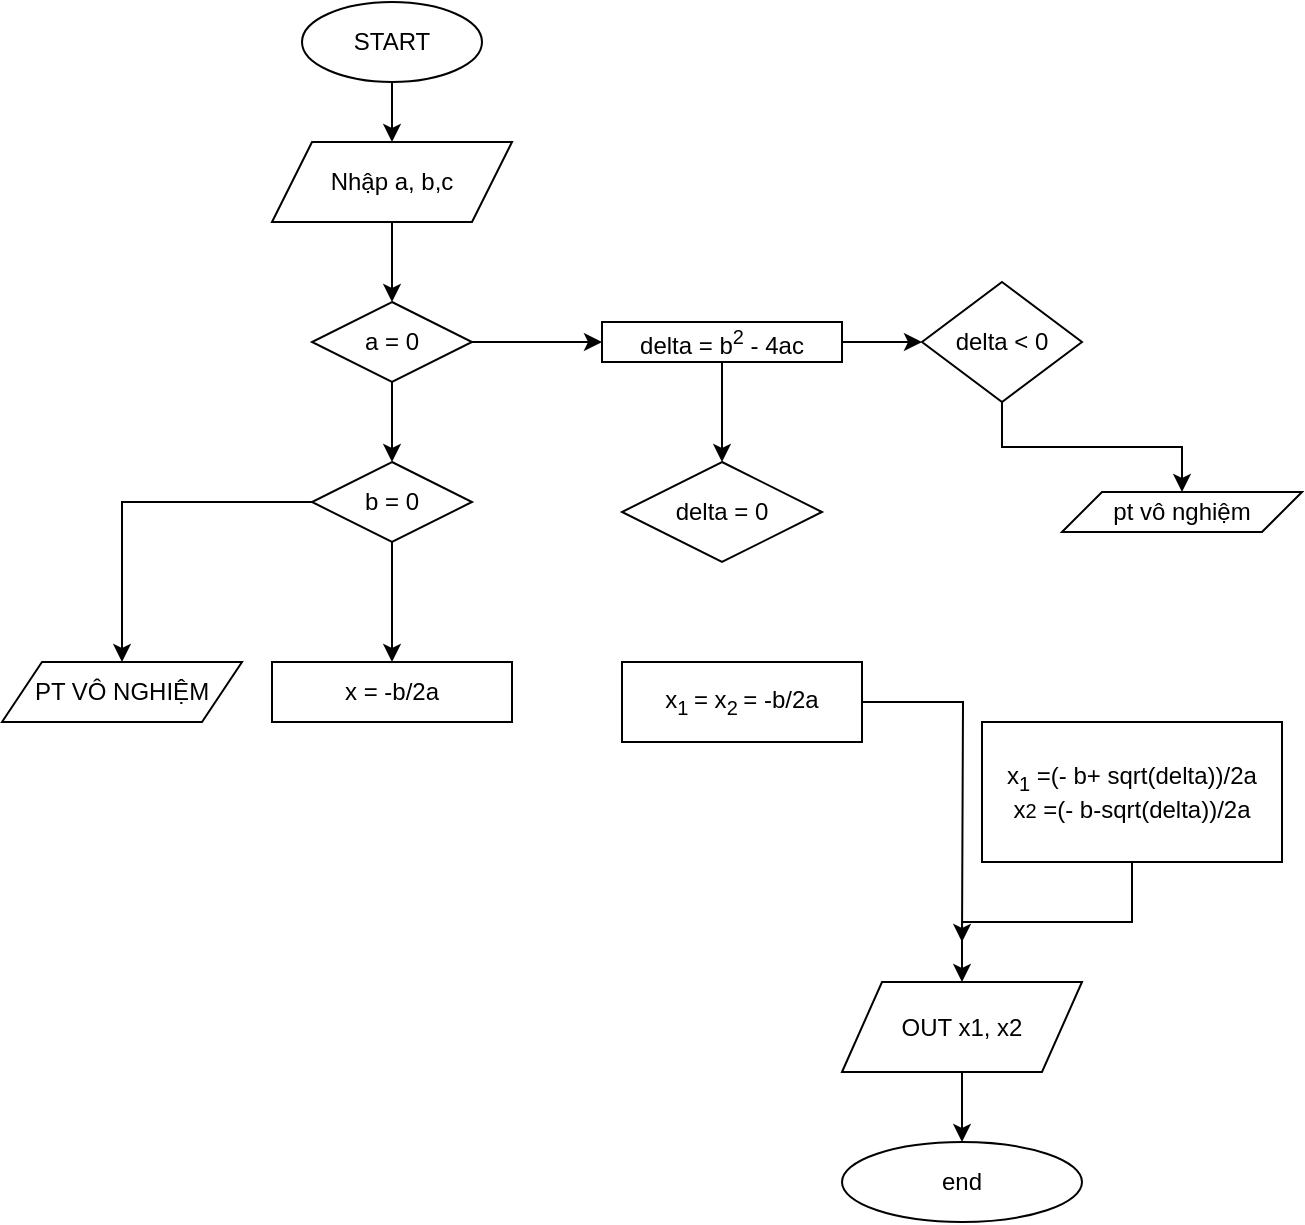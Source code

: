 <mxfile version="14.8.3" type="github"><diagram id="Ay6-oCH3GqmB1I6DWe2A" name="Trang-1"><mxGraphModel dx="957" dy="513" grid="1" gridSize="10" guides="1" tooltips="1" connect="1" arrows="1" fold="1" page="1" pageScale="1" pageWidth="827" pageHeight="1169" math="0" shadow="0"><root><mxCell id="0"/><mxCell id="1" parent="0"/><mxCell id="fOMiOf3ImPTHBoxuoiE_-3" style="edgeStyle=orthogonalEdgeStyle;rounded=0;orthogonalLoop=1;jettySize=auto;html=1;" parent="1" source="fOMiOf3ImPTHBoxuoiE_-2" target="fOMiOf3ImPTHBoxuoiE_-4" edge="1"><mxGeometry relative="1" as="geometry"><mxPoint x="335" y="180" as="targetPoint"/></mxGeometry></mxCell><mxCell id="fOMiOf3ImPTHBoxuoiE_-2" value="START&lt;br&gt;" style="ellipse;whiteSpace=wrap;html=1;" parent="1" vertex="1"><mxGeometry x="290" y="90" width="90" height="40" as="geometry"/></mxCell><mxCell id="fOMiOf3ImPTHBoxuoiE_-5" style="edgeStyle=orthogonalEdgeStyle;rounded=0;orthogonalLoop=1;jettySize=auto;html=1;" parent="1" source="fOMiOf3ImPTHBoxuoiE_-4" target="fOMiOf3ImPTHBoxuoiE_-6" edge="1"><mxGeometry relative="1" as="geometry"><mxPoint x="335" y="240" as="targetPoint"/></mxGeometry></mxCell><mxCell id="fOMiOf3ImPTHBoxuoiE_-4" value="Nhập a, b,c" style="shape=parallelogram;perimeter=parallelogramPerimeter;whiteSpace=wrap;html=1;fixedSize=1;" parent="1" vertex="1"><mxGeometry x="275" y="160" width="120" height="40" as="geometry"/></mxCell><mxCell id="fOMiOf3ImPTHBoxuoiE_-7" style="edgeStyle=orthogonalEdgeStyle;rounded=0;orthogonalLoop=1;jettySize=auto;html=1;" parent="1" source="fOMiOf3ImPTHBoxuoiE_-6" target="fOMiOf3ImPTHBoxuoiE_-39" edge="1"><mxGeometry relative="1" as="geometry"><mxPoint x="335" y="340" as="targetPoint"/></mxGeometry></mxCell><mxCell id="fOMiOf3ImPTHBoxuoiE_-32" style="edgeStyle=orthogonalEdgeStyle;rounded=0;orthogonalLoop=1;jettySize=auto;html=1;" parent="1" source="fOMiOf3ImPTHBoxuoiE_-6" target="fOMiOf3ImPTHBoxuoiE_-33" edge="1"><mxGeometry relative="1" as="geometry"><mxPoint x="500" y="260" as="targetPoint"/></mxGeometry></mxCell><mxCell id="fOMiOf3ImPTHBoxuoiE_-6" value="a = 0" style="rhombus;whiteSpace=wrap;html=1;" parent="1" vertex="1"><mxGeometry x="295" y="240" width="80" height="40" as="geometry"/></mxCell><mxCell id="fOMiOf3ImPTHBoxuoiE_-15" value="delta = 0" style="rhombus;whiteSpace=wrap;html=1;" parent="1" vertex="1"><mxGeometry x="450" y="320" width="100" height="50" as="geometry"/></mxCell><mxCell id="fOMiOf3ImPTHBoxuoiE_-22" style="edgeStyle=orthogonalEdgeStyle;rounded=0;orthogonalLoop=1;jettySize=auto;html=1;" parent="1" source="fOMiOf3ImPTHBoxuoiE_-17" edge="1"><mxGeometry relative="1" as="geometry"><mxPoint x="620" y="560" as="targetPoint"/></mxGeometry></mxCell><mxCell id="fOMiOf3ImPTHBoxuoiE_-17" value="x&lt;sub&gt;1 &lt;/sub&gt;= x&lt;sub&gt;2 &lt;/sub&gt;= -b/2a" style="rounded=0;whiteSpace=wrap;html=1;" parent="1" vertex="1"><mxGeometry x="450" y="420" width="120" height="40" as="geometry"/></mxCell><mxCell id="fOMiOf3ImPTHBoxuoiE_-25" style="edgeStyle=orthogonalEdgeStyle;rounded=0;orthogonalLoop=1;jettySize=auto;html=1;entryX=0.5;entryY=0;entryDx=0;entryDy=0;" parent="1" source="fOMiOf3ImPTHBoxuoiE_-19" target="fOMiOf3ImPTHBoxuoiE_-24" edge="1"><mxGeometry relative="1" as="geometry"><mxPoint x="705" y="570" as="targetPoint"/></mxGeometry></mxCell><mxCell id="fOMiOf3ImPTHBoxuoiE_-19" value="x&lt;sub&gt;1&lt;/sub&gt;&amp;nbsp;=(- b+ sqrt(delta))/2a&lt;br&gt;x&lt;span style=&quot;font-size: 10px&quot;&gt;2&lt;/span&gt;&amp;nbsp;=(- b-sqrt(delta))/2a" style="rounded=0;whiteSpace=wrap;html=1;" parent="1" vertex="1"><mxGeometry x="630" y="450" width="150" height="70" as="geometry"/></mxCell><mxCell id="fOMiOf3ImPTHBoxuoiE_-29" style="edgeStyle=orthogonalEdgeStyle;rounded=0;orthogonalLoop=1;jettySize=auto;html=1;" parent="1" source="fOMiOf3ImPTHBoxuoiE_-24" target="fOMiOf3ImPTHBoxuoiE_-30" edge="1"><mxGeometry relative="1" as="geometry"><mxPoint x="620" y="660" as="targetPoint"/></mxGeometry></mxCell><mxCell id="fOMiOf3ImPTHBoxuoiE_-24" value="OUT x1, x2" style="shape=parallelogram;perimeter=parallelogramPerimeter;whiteSpace=wrap;html=1;fixedSize=1;" parent="1" vertex="1"><mxGeometry x="560" y="580" width="120" height="45" as="geometry"/></mxCell><mxCell id="fOMiOf3ImPTHBoxuoiE_-30" value="end" style="ellipse;whiteSpace=wrap;html=1;" parent="1" vertex="1"><mxGeometry x="560" y="660" width="120" height="40" as="geometry"/></mxCell><mxCell id="fOMiOf3ImPTHBoxuoiE_-34" style="edgeStyle=orthogonalEdgeStyle;rounded=0;orthogonalLoop=1;jettySize=auto;html=1;" parent="1" source="fOMiOf3ImPTHBoxuoiE_-33" edge="1"><mxGeometry relative="1" as="geometry"><mxPoint x="500" y="320" as="targetPoint"/></mxGeometry></mxCell><mxCell id="fOMiOf3ImPTHBoxuoiE_-35" style="edgeStyle=orthogonalEdgeStyle;rounded=0;orthogonalLoop=1;jettySize=auto;html=1;" parent="1" source="fOMiOf3ImPTHBoxuoiE_-33" target="fOMiOf3ImPTHBoxuoiE_-36" edge="1"><mxGeometry relative="1" as="geometry"><mxPoint x="630" y="260" as="targetPoint"/></mxGeometry></mxCell><mxCell id="fOMiOf3ImPTHBoxuoiE_-33" value="delta = b&lt;sup&gt;2&lt;/sup&gt;&amp;nbsp;- 4ac" style="rounded=0;whiteSpace=wrap;html=1;" parent="1" vertex="1"><mxGeometry x="440" y="250" width="120" height="20" as="geometry"/></mxCell><mxCell id="fOMiOf3ImPTHBoxuoiE_-37" style="edgeStyle=orthogonalEdgeStyle;rounded=0;orthogonalLoop=1;jettySize=auto;html=1;" parent="1" source="fOMiOf3ImPTHBoxuoiE_-36" target="fOMiOf3ImPTHBoxuoiE_-38" edge="1"><mxGeometry relative="1" as="geometry"><mxPoint x="720" y="300" as="targetPoint"/></mxGeometry></mxCell><mxCell id="fOMiOf3ImPTHBoxuoiE_-36" value="delta &amp;lt; 0" style="rhombus;whiteSpace=wrap;html=1;" parent="1" vertex="1"><mxGeometry x="600" y="230" width="80" height="60" as="geometry"/></mxCell><mxCell id="fOMiOf3ImPTHBoxuoiE_-38" value="pt vô nghiệm" style="shape=parallelogram;perimeter=parallelogramPerimeter;whiteSpace=wrap;html=1;fixedSize=1;" parent="1" vertex="1"><mxGeometry x="670" y="335" width="120" height="20" as="geometry"/></mxCell><mxCell id="fOMiOf3ImPTHBoxuoiE_-40" style="edgeStyle=orthogonalEdgeStyle;rounded=0;orthogonalLoop=1;jettySize=auto;html=1;" parent="1" source="fOMiOf3ImPTHBoxuoiE_-39" target="fOMiOf3ImPTHBoxuoiE_-41" edge="1"><mxGeometry relative="1" as="geometry"><mxPoint x="210" y="420" as="targetPoint"/></mxGeometry></mxCell><mxCell id="fOMiOf3ImPTHBoxuoiE_-42" style="edgeStyle=orthogonalEdgeStyle;rounded=0;orthogonalLoop=1;jettySize=auto;html=1;" parent="1" source="fOMiOf3ImPTHBoxuoiE_-39" target="fOMiOf3ImPTHBoxuoiE_-43" edge="1"><mxGeometry relative="1" as="geometry"><mxPoint x="335" y="400" as="targetPoint"/></mxGeometry></mxCell><mxCell id="fOMiOf3ImPTHBoxuoiE_-39" value="b = 0" style="rhombus;whiteSpace=wrap;html=1;" parent="1" vertex="1"><mxGeometry x="295" y="320" width="80" height="40" as="geometry"/></mxCell><mxCell id="fOMiOf3ImPTHBoxuoiE_-41" value="PT VÔ NGHIỆM" style="shape=parallelogram;perimeter=parallelogramPerimeter;whiteSpace=wrap;html=1;fixedSize=1;" parent="1" vertex="1"><mxGeometry x="140" y="420" width="120" height="30" as="geometry"/></mxCell><mxCell id="fOMiOf3ImPTHBoxuoiE_-43" value="x = -b/2a" style="rounded=0;whiteSpace=wrap;html=1;" parent="1" vertex="1"><mxGeometry x="275" y="420" width="120" height="30" as="geometry"/></mxCell></root></mxGraphModel></diagram></mxfile>